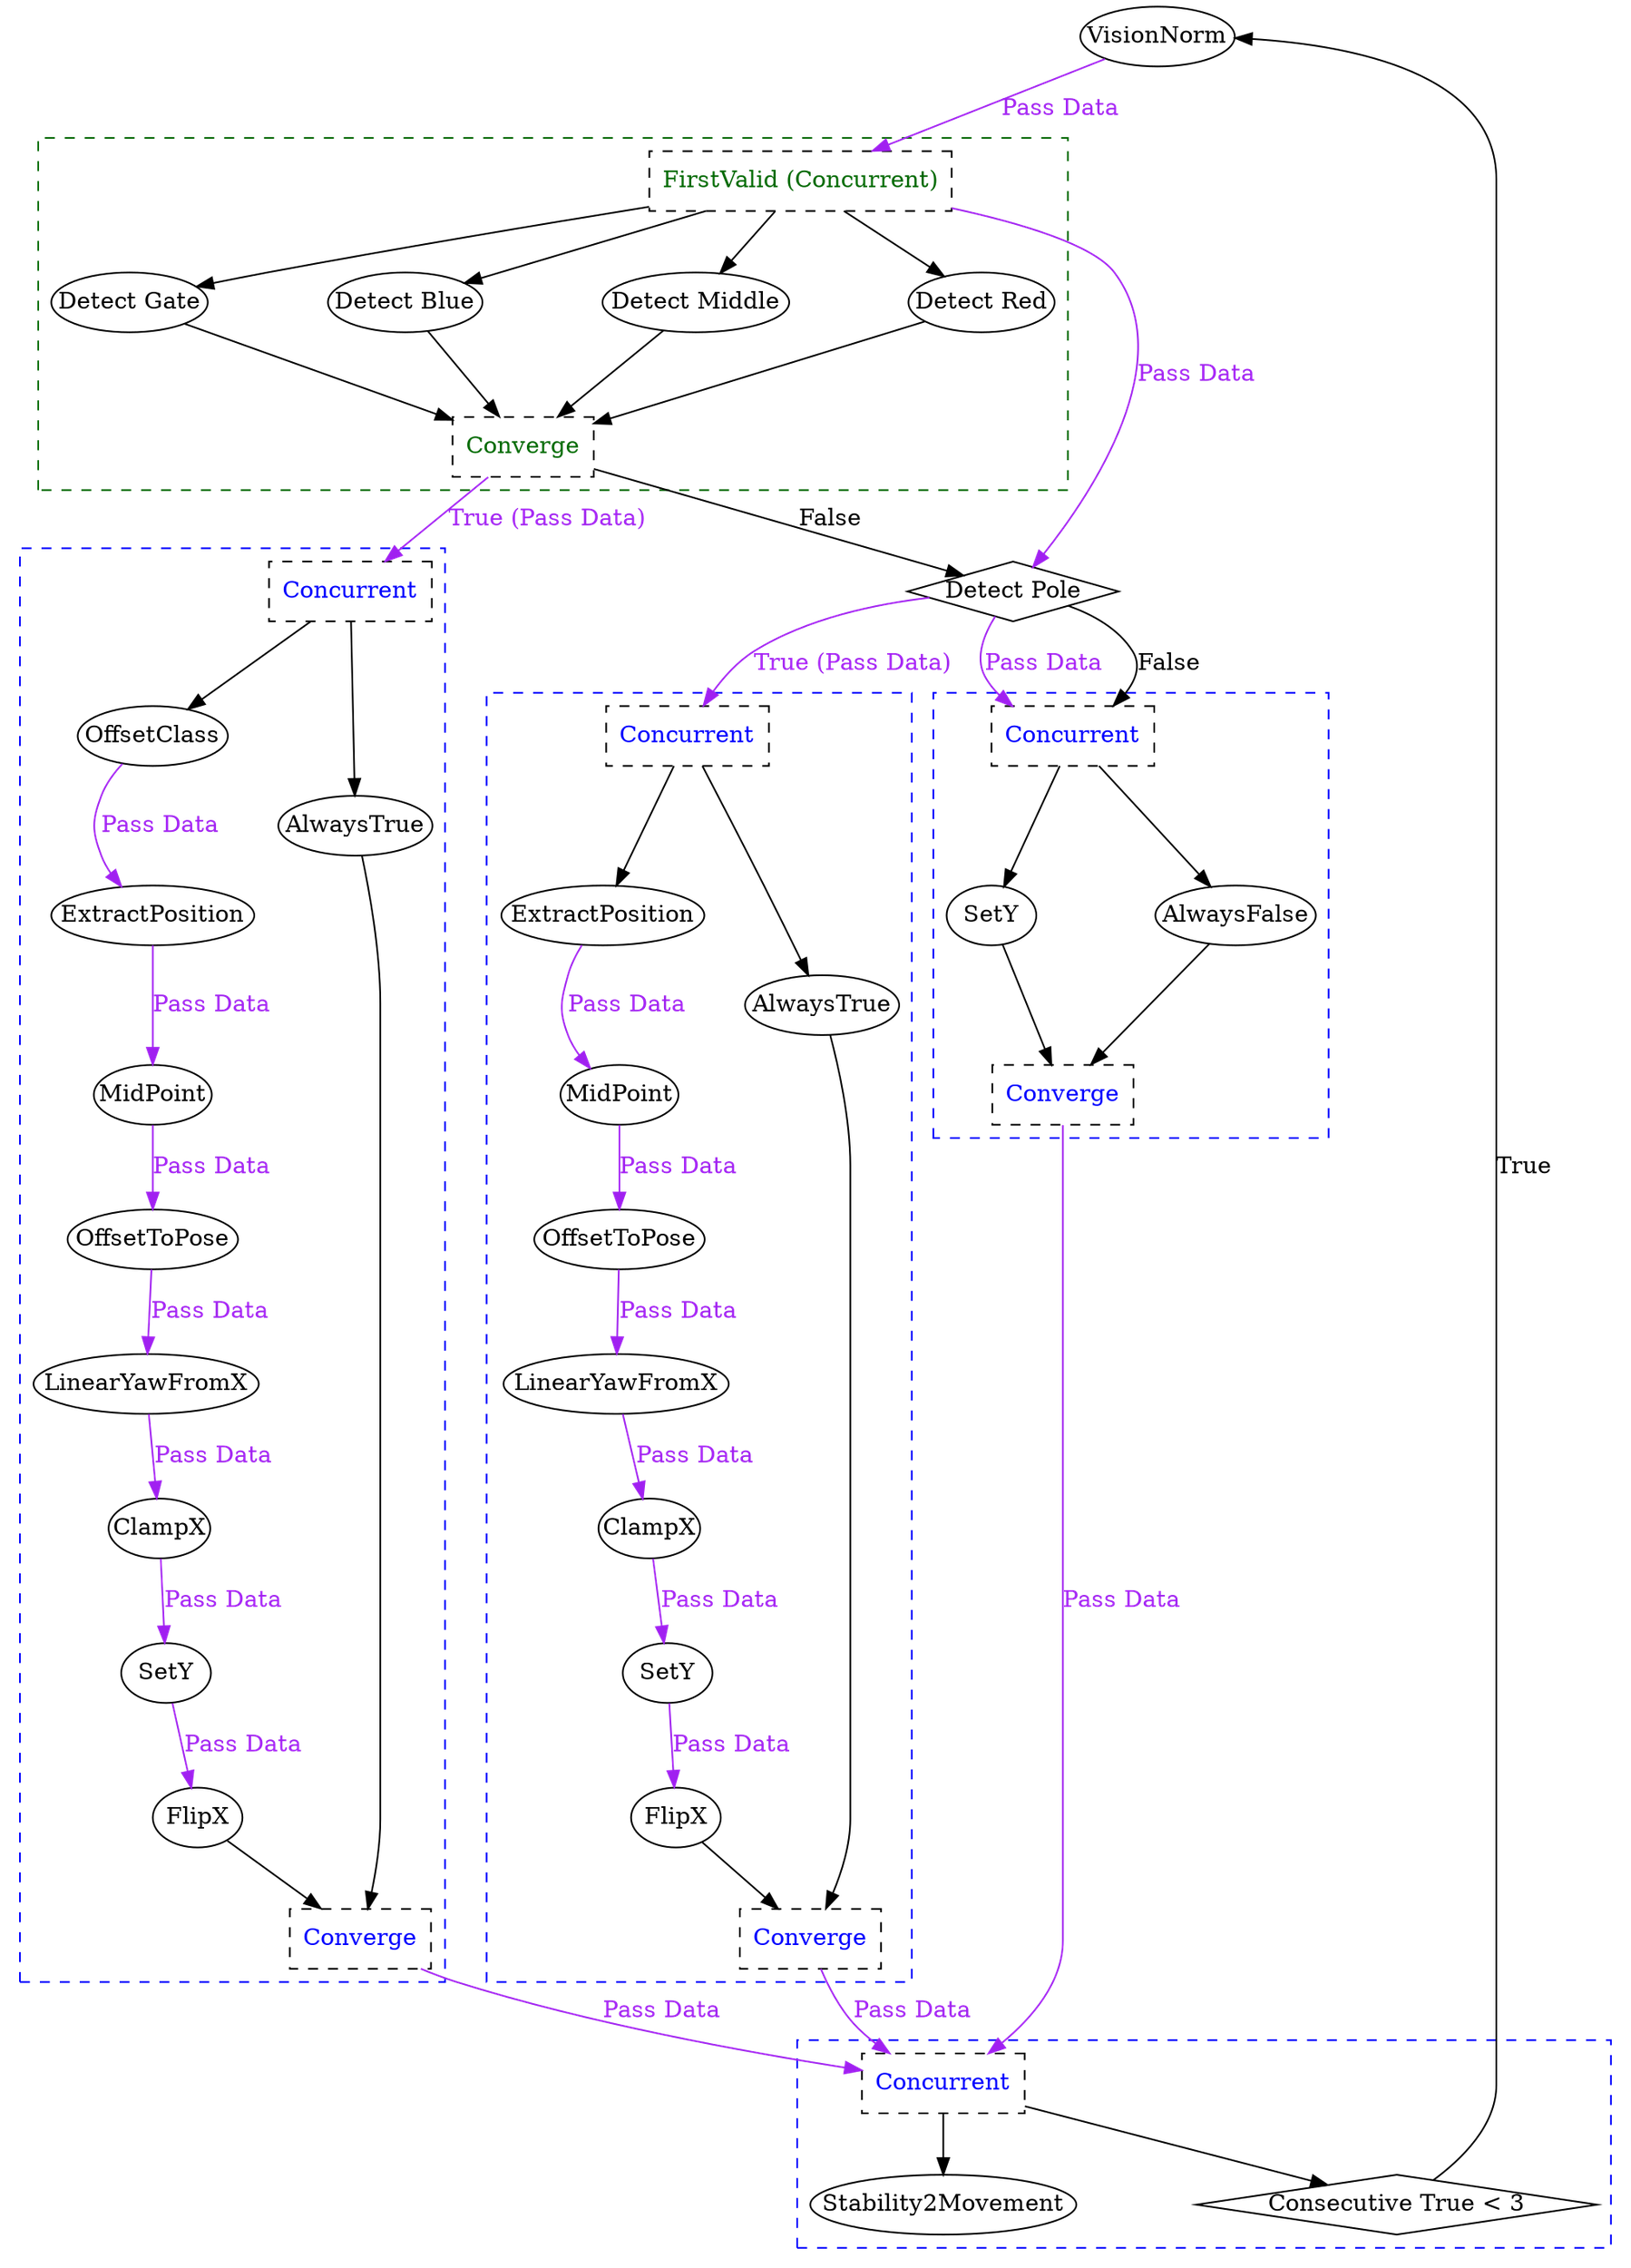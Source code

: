 digraph G {
	splines = true;
	nodesep = 1.0;
	bgcolor = "none"
	"ee73c741-9491-4378-a025-d0cc59412d5d" [shape = diamond];
	"cf1d66da-f5a1-4fbc-a19d-28045841dc45" [shape = diamond];
	"45513259-9449-48f9-bee8-adeae3f005b0" [shape = diamond];
	subgraph "cluster_0935eda3-ce9d-47ab-871f-5c81e39d8425" {
		style = dashed;
		color = blue;
		"87269a91-4bb1-470e-a8dd-1bb8abdfe414" -> "f82ccf92-1cd3-4aa3-b875-40b2f55688a6" [color = purple, fontcolor = purple, label = "Pass Data"];
		"67927af9-c157-4bb1-9937-ad970d7c9c91" -> "87269a91-4bb1-470e-a8dd-1bb8abdfe414" [color = purple, fontcolor = purple, label = "Pass Data"];
		"d2f74216-a987-4d0e-aa68-8110f8d651d7" -> "67927af9-c157-4bb1-9937-ad970d7c9c91" [color = purple, fontcolor = purple, label = "Pass Data"];
		"a9bd39a9-e3e1-4b83-8d69-c81436efc6ae" -> "d2f74216-a987-4d0e-aa68-8110f8d651d7" [color = purple, fontcolor = purple, label = "Pass Data"];
		"0b511008-9a6e-49fe-8ce9-df4f7fe28f5f" -> "a9bd39a9-e3e1-4b83-8d69-c81436efc6ae" [color = purple, fontcolor = purple, label = "Pass Data"];
		"d0890a71-52f1-47d9-9c6a-6cf1e82c3a61" -> "0b511008-9a6e-49fe-8ce9-df4f7fe28f5f" [color = purple, fontcolor = purple, label = "Pass Data"];
		"5ab43310-64dc-424b-89fa-7993056d51d4" -> "d0890a71-52f1-47d9-9c6a-6cf1e82c3a61" [color = purple, fontcolor = purple, label = "Pass Data"];
		"b36acbd6-5c82-4fc1-86c8-ce87cf6bcae5" -> "5ab43310-64dc-424b-89fa-7993056d51d4";
		"b36acbd6-5c82-4fc1-86c8-ce87cf6bcae5" -> "c0180e65-b10e-4216-b097-8daeff2c4bf1";
		"f82ccf92-1cd3-4aa3-b875-40b2f55688a6" -> "4325fb2a-d888-4148-a78e-63ec50d782d7";
		"c0180e65-b10e-4216-b097-8daeff2c4bf1" -> "4325fb2a-d888-4148-a78e-63ec50d782d7";
		"b36acbd6-5c82-4fc1-86c8-ce87cf6bcae5" [label = "Concurrent", shape = box, fontcolor = blue, style = dashed];
		"5ab43310-64dc-424b-89fa-7993056d51d4" [label = "OffsetClass", margin = 0];
		"d0890a71-52f1-47d9-9c6a-6cf1e82c3a61" [label = "ExtractPosition", margin = 0];
		"0b511008-9a6e-49fe-8ce9-df4f7fe28f5f" [label = "MidPoint", margin = 0];
		"a9bd39a9-e3e1-4b83-8d69-c81436efc6ae" [label = "OffsetToPose", margin = 0];
		"d2f74216-a987-4d0e-aa68-8110f8d651d7" [label = "LinearYawFromX", margin = 0];
		"67927af9-c157-4bb1-9937-ad970d7c9c91" [label = "ClampX", margin = 0];
		"87269a91-4bb1-470e-a8dd-1bb8abdfe414" [label = "SetY", margin = 0];
		"f82ccf92-1cd3-4aa3-b875-40b2f55688a6" [label = "FlipX", margin = 0];
		"c0180e65-b10e-4216-b097-8daeff2c4bf1" [label = "AlwaysTrue", margin = 0];
		"4325fb2a-d888-4148-a78e-63ec50d782d7" [label = "Converge", shape = box, fontcolor = blue, style = dashed];
	}
	
	subgraph "cluster_c995708b-59be-4161-bb36-73cbd9bba997" {
		style = dashed;
		color = blue;
		"b58e3c14-365d-4f0e-bdb9-c9f96d47c137" -> "60d975df-090b-4975-996a-2822fc666b7d" [color = purple, fontcolor = purple, label = "Pass Data"];
		"614d77e4-fb3a-4e6d-a118-5a5947be9162" -> "b58e3c14-365d-4f0e-bdb9-c9f96d47c137" [color = purple, fontcolor = purple, label = "Pass Data"];
		"079455a4-8f30-43f8-92d8-eb35cf740682" -> "614d77e4-fb3a-4e6d-a118-5a5947be9162" [color = purple, fontcolor = purple, label = "Pass Data"];
		"3c87f9d2-bbc1-464c-86c4-9369aab7ac99" -> "079455a4-8f30-43f8-92d8-eb35cf740682" [color = purple, fontcolor = purple, label = "Pass Data"];
		"7fae2e9f-7fdb-44d3-a31b-f0a8ba8ee13e" -> "3c87f9d2-bbc1-464c-86c4-9369aab7ac99" [color = purple, fontcolor = purple, label = "Pass Data"];
		"8a7384a0-55a5-453c-a183-d94a8f130d1b" -> "7fae2e9f-7fdb-44d3-a31b-f0a8ba8ee13e" [color = purple, fontcolor = purple, label = "Pass Data"];
		"3669bf51-a0e9-46e1-a21b-af5b18b064e8" -> "8a7384a0-55a5-453c-a183-d94a8f130d1b";
		"3669bf51-a0e9-46e1-a21b-af5b18b064e8" -> "f0c86c9f-c1b5-4f6e-a137-b90598995d98";
		"60d975df-090b-4975-996a-2822fc666b7d" -> "a2223d8c-ca4d-4968-a180-1d5167dd018a";
		"f0c86c9f-c1b5-4f6e-a137-b90598995d98" -> "a2223d8c-ca4d-4968-a180-1d5167dd018a";
		"3669bf51-a0e9-46e1-a21b-af5b18b064e8" [label = "Concurrent", shape = box, fontcolor = blue, style = dashed];
		"8a7384a0-55a5-453c-a183-d94a8f130d1b" [label = "ExtractPosition", margin = 0];
		"7fae2e9f-7fdb-44d3-a31b-f0a8ba8ee13e" [label = "MidPoint", margin = 0];
		"3c87f9d2-bbc1-464c-86c4-9369aab7ac99" [label = "OffsetToPose", margin = 0];
		"079455a4-8f30-43f8-92d8-eb35cf740682" [label = "LinearYawFromX", margin = 0];
		"614d77e4-fb3a-4e6d-a118-5a5947be9162" [label = "ClampX", margin = 0];
		"b58e3c14-365d-4f0e-bdb9-c9f96d47c137" [label = "SetY", margin = 0];
		"60d975df-090b-4975-996a-2822fc666b7d" [label = "FlipX", margin = 0];
		"f0c86c9f-c1b5-4f6e-a137-b90598995d98" [label = "AlwaysTrue", margin = 0];
		"a2223d8c-ca4d-4968-a180-1d5167dd018a" [label = "Converge", shape = box, fontcolor = blue, style = dashed];
	}
	
	subgraph "cluster_81d2a7ce-9c5f-4171-97aa-23e8cd903bc5" {
		style = dashed;
		color = blue;
		"6f3f6530-7a3b-4ec2-8573-895f027e6576" -> "9566aa4c-4cd2-4c7a-9553-7e1bec3f89b0";
		"6f3f6530-7a3b-4ec2-8573-895f027e6576" -> "7326dc00-ea24-4b86-9613-6d5aaf0c58b2";
		"9566aa4c-4cd2-4c7a-9553-7e1bec3f89b0" -> "5b128cb3-8932-40fd-b96f-9872d7ec780b";
		"7326dc00-ea24-4b86-9613-6d5aaf0c58b2" -> "5b128cb3-8932-40fd-b96f-9872d7ec780b";
		"6f3f6530-7a3b-4ec2-8573-895f027e6576" [label = "Concurrent", shape = box, fontcolor = blue, style = dashed];
		"9566aa4c-4cd2-4c7a-9553-7e1bec3f89b0" [label = "SetY", margin = 0];
		"7326dc00-ea24-4b86-9613-6d5aaf0c58b2" [label = "AlwaysFalse", margin = 0];
		"5b128cb3-8932-40fd-b96f-9872d7ec780b" [label = "Converge", shape = box, fontcolor = blue, style = dashed];
	}
	
	subgraph "cluster_1594faea-73ce-44eb-a447-45004e816421" {
		style = dashed;
		color = darkgreen;
		"d8e7a2d2-548a-48e7-85b0-8d1b3da668d6" -> "bf7b018b-378d-4fce-bcdd-b15bc1b37c34";
		"d8e7a2d2-548a-48e7-85b0-8d1b3da668d6" -> "df038258-7e9c-4cc8-8e75-17dcb1a1719b";
		"d8e7a2d2-548a-48e7-85b0-8d1b3da668d6" -> "b9539dcf-e5e0-4500-8c40-30f05c6ef964";
		"d8e7a2d2-548a-48e7-85b0-8d1b3da668d6" -> "e0e19533-bda0-4e12-b59a-d32735fd3355";
		"bf7b018b-378d-4fce-bcdd-b15bc1b37c34" -> "cf1d66da-f5a1-4fbc-a19d-28045841dc45";
		"df038258-7e9c-4cc8-8e75-17dcb1a1719b" -> "cf1d66da-f5a1-4fbc-a19d-28045841dc45";
		"b9539dcf-e5e0-4500-8c40-30f05c6ef964" -> "cf1d66da-f5a1-4fbc-a19d-28045841dc45";
		"e0e19533-bda0-4e12-b59a-d32735fd3355" -> "cf1d66da-f5a1-4fbc-a19d-28045841dc45";
		"d8e7a2d2-548a-48e7-85b0-8d1b3da668d6" [label = "FirstValid (Concurrent)", shape = box, fontcolor = darkgreen, style = dashed];
		"bf7b018b-378d-4fce-bcdd-b15bc1b37c34" [label = "Detect Gate", margin = 0];
		"df038258-7e9c-4cc8-8e75-17dcb1a1719b" [label = "Detect Blue", margin = 0];
		"b9539dcf-e5e0-4500-8c40-30f05c6ef964" [label = "Detect Middle", margin = 0];
		"e0e19533-bda0-4e12-b59a-d32735fd3355" [label = "Detect Red", margin = 0];
		"cf1d66da-f5a1-4fbc-a19d-28045841dc45" [label = "Converge", shape = box, fontcolor = darkgreen, style = dashed];
	}
	
	subgraph "cluster_fe75cf83-ab0b-4168-a281-da9eccbab92e" {
		style = dashed;
		color = blue;
		"9a744a3d-04d1-4cb9-85cd-b9574f71040f" -> "50dd7550-5f41-47a4-8611-b5570b03b368";
		"9a744a3d-04d1-4cb9-85cd-b9574f71040f" -> "45513259-9449-48f9-bee8-adeae3f005b0";
		"9a744a3d-04d1-4cb9-85cd-b9574f71040f" [label = "Concurrent", shape = box, fontcolor = blue, style = dashed];
		"50dd7550-5f41-47a4-8611-b5570b03b368" [label = "Stability2Movement", margin = 0];
		"45513259-9449-48f9-bee8-adeae3f005b0" [label = "Consecutive True < 3", margin = 0];
	}
	
	"ee73c741-9491-4378-a025-d0cc59412d5d" -> "3669bf51-a0e9-46e1-a21b-af5b18b064e8" [color = purple, fontcolor = purple, label = "True (Pass Data)"];
	"ee73c741-9491-4378-a025-d0cc59412d5d" -> "6f3f6530-7a3b-4ec2-8573-895f027e6576" [label = "False"];
	"ee73c741-9491-4378-a025-d0cc59412d5d" -> "6f3f6530-7a3b-4ec2-8573-895f027e6576" [color = purple, fontcolor = purple, label = "Pass Data"];
	"cf1d66da-f5a1-4fbc-a19d-28045841dc45" -> "b36acbd6-5c82-4fc1-86c8-ce87cf6bcae5" [color = purple, fontcolor = purple, label = "True (Pass Data)"];
	"cf1d66da-f5a1-4fbc-a19d-28045841dc45" -> "ee73c741-9491-4378-a025-d0cc59412d5d" [label = "False"];
	"d8e7a2d2-548a-48e7-85b0-8d1b3da668d6" -> "ee73c741-9491-4378-a025-d0cc59412d5d" [color = purple, fontcolor = purple, label = "Pass Data"];
	"4325fb2a-d888-4148-a78e-63ec50d782d7" -> "9a744a3d-04d1-4cb9-85cd-b9574f71040f" [color = purple, fontcolor = purple, label = "Pass Data"];
	"a2223d8c-ca4d-4968-a180-1d5167dd018a" -> "9a744a3d-04d1-4cb9-85cd-b9574f71040f" [color = purple, fontcolor = purple, label = "Pass Data"];
	"5b128cb3-8932-40fd-b96f-9872d7ec780b" -> "9a744a3d-04d1-4cb9-85cd-b9574f71040f" [color = purple, fontcolor = purple, label = "Pass Data"];
	"6cab57c6-4d02-4780-91c6-e18b2986d16d" -> "d8e7a2d2-548a-48e7-85b0-8d1b3da668d6" [color = purple, fontcolor = purple, label = "Pass Data"];
	"45513259-9449-48f9-bee8-adeae3f005b0" -> "6cab57c6-4d02-4780-91c6-e18b2986d16d" [label = "True"];
	"6cab57c6-4d02-4780-91c6-e18b2986d16d" [label = "VisionNorm", margin = 0];
	"ee73c741-9491-4378-a025-d0cc59412d5d" [label = "Detect Pole", margin = 0];
}
